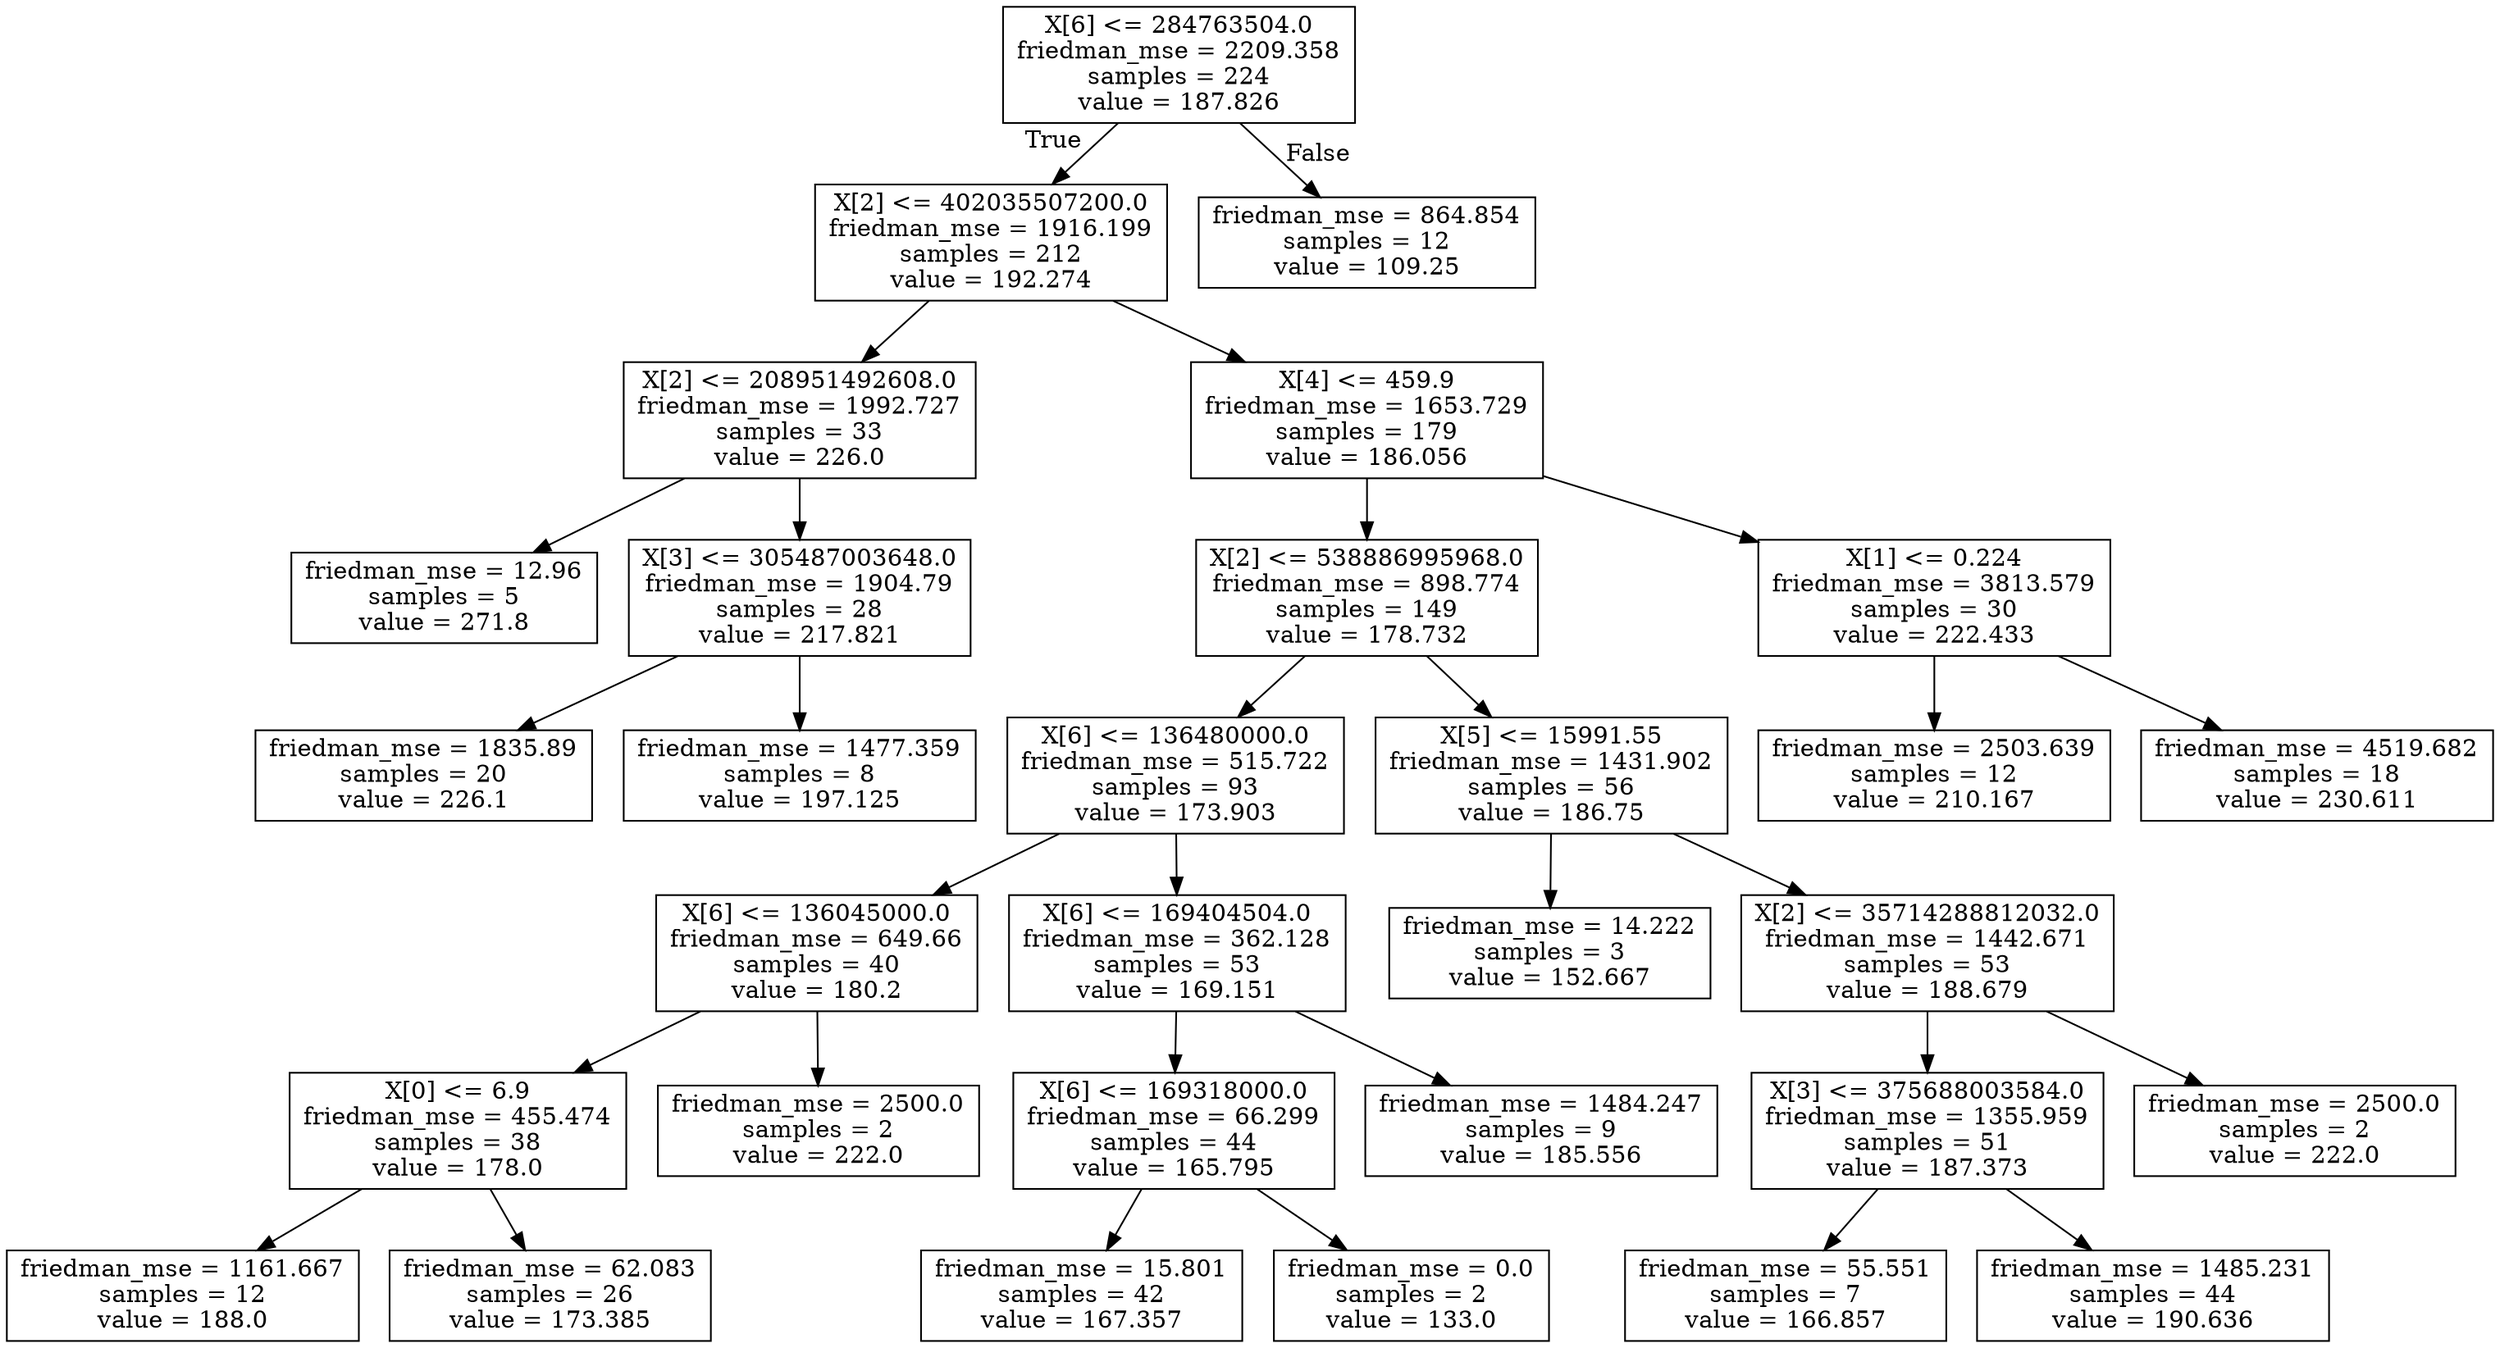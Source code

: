 digraph Tree {
node [shape=box] ;
0 [label="X[6] <= 284763504.0\nfriedman_mse = 2209.358\nsamples = 224\nvalue = 187.826"] ;
1 [label="X[2] <= 402035507200.0\nfriedman_mse = 1916.199\nsamples = 212\nvalue = 192.274"] ;
0 -> 1 [labeldistance=2.5, labelangle=45, headlabel="True"] ;
2 [label="X[2] <= 208951492608.0\nfriedman_mse = 1992.727\nsamples = 33\nvalue = 226.0"] ;
1 -> 2 ;
3 [label="friedman_mse = 12.96\nsamples = 5\nvalue = 271.8"] ;
2 -> 3 ;
4 [label="X[3] <= 305487003648.0\nfriedman_mse = 1904.79\nsamples = 28\nvalue = 217.821"] ;
2 -> 4 ;
5 [label="friedman_mse = 1835.89\nsamples = 20\nvalue = 226.1"] ;
4 -> 5 ;
6 [label="friedman_mse = 1477.359\nsamples = 8\nvalue = 197.125"] ;
4 -> 6 ;
7 [label="X[4] <= 459.9\nfriedman_mse = 1653.729\nsamples = 179\nvalue = 186.056"] ;
1 -> 7 ;
8 [label="X[2] <= 538886995968.0\nfriedman_mse = 898.774\nsamples = 149\nvalue = 178.732"] ;
7 -> 8 ;
9 [label="X[6] <= 136480000.0\nfriedman_mse = 515.722\nsamples = 93\nvalue = 173.903"] ;
8 -> 9 ;
10 [label="X[6] <= 136045000.0\nfriedman_mse = 649.66\nsamples = 40\nvalue = 180.2"] ;
9 -> 10 ;
11 [label="X[0] <= 6.9\nfriedman_mse = 455.474\nsamples = 38\nvalue = 178.0"] ;
10 -> 11 ;
12 [label="friedman_mse = 1161.667\nsamples = 12\nvalue = 188.0"] ;
11 -> 12 ;
13 [label="friedman_mse = 62.083\nsamples = 26\nvalue = 173.385"] ;
11 -> 13 ;
14 [label="friedman_mse = 2500.0\nsamples = 2\nvalue = 222.0"] ;
10 -> 14 ;
15 [label="X[6] <= 169404504.0\nfriedman_mse = 362.128\nsamples = 53\nvalue = 169.151"] ;
9 -> 15 ;
16 [label="X[6] <= 169318000.0\nfriedman_mse = 66.299\nsamples = 44\nvalue = 165.795"] ;
15 -> 16 ;
17 [label="friedman_mse = 15.801\nsamples = 42\nvalue = 167.357"] ;
16 -> 17 ;
18 [label="friedman_mse = 0.0\nsamples = 2\nvalue = 133.0"] ;
16 -> 18 ;
19 [label="friedman_mse = 1484.247\nsamples = 9\nvalue = 185.556"] ;
15 -> 19 ;
20 [label="X[5] <= 15991.55\nfriedman_mse = 1431.902\nsamples = 56\nvalue = 186.75"] ;
8 -> 20 ;
21 [label="friedman_mse = 14.222\nsamples = 3\nvalue = 152.667"] ;
20 -> 21 ;
22 [label="X[2] <= 35714288812032.0\nfriedman_mse = 1442.671\nsamples = 53\nvalue = 188.679"] ;
20 -> 22 ;
23 [label="X[3] <= 375688003584.0\nfriedman_mse = 1355.959\nsamples = 51\nvalue = 187.373"] ;
22 -> 23 ;
24 [label="friedman_mse = 55.551\nsamples = 7\nvalue = 166.857"] ;
23 -> 24 ;
25 [label="friedman_mse = 1485.231\nsamples = 44\nvalue = 190.636"] ;
23 -> 25 ;
26 [label="friedman_mse = 2500.0\nsamples = 2\nvalue = 222.0"] ;
22 -> 26 ;
27 [label="X[1] <= 0.224\nfriedman_mse = 3813.579\nsamples = 30\nvalue = 222.433"] ;
7 -> 27 ;
28 [label="friedman_mse = 2503.639\nsamples = 12\nvalue = 210.167"] ;
27 -> 28 ;
29 [label="friedman_mse = 4519.682\nsamples = 18\nvalue = 230.611"] ;
27 -> 29 ;
30 [label="friedman_mse = 864.854\nsamples = 12\nvalue = 109.25"] ;
0 -> 30 [labeldistance=2.5, labelangle=-45, headlabel="False"] ;
}